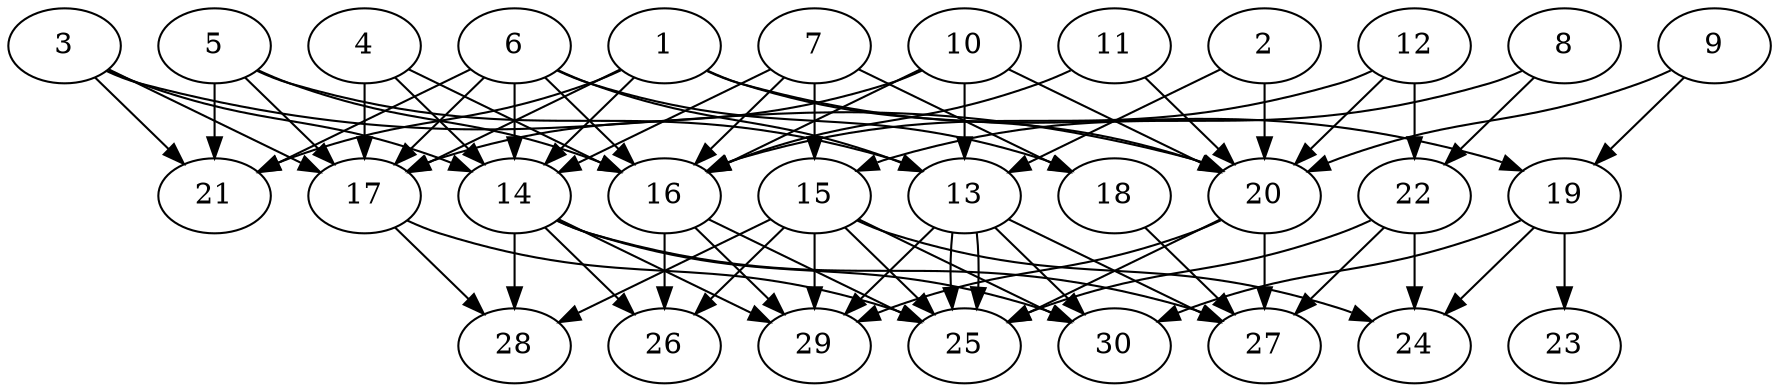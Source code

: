 // DAG automatically generated by daggen at Thu Oct  3 14:04:19 2019
// ./daggen --dot -n 30 --ccr 0.3 --fat 0.7 --regular 0.7 --density 0.7 --mindata 5242880 --maxdata 52428800 
digraph G {
  1 [size="152176640", alpha="0.09", expect_size="45652992"] 
  1 -> 14 [size ="45652992"]
  1 -> 17 [size ="45652992"]
  1 -> 19 [size ="45652992"]
  1 -> 20 [size ="45652992"]
  1 -> 21 [size ="45652992"]
  2 [size="30344533", alpha="0.09", expect_size="9103360"] 
  2 -> 13 [size ="9103360"]
  2 -> 20 [size ="9103360"]
  3 [size="24374613", alpha="0.03", expect_size="7312384"] 
  3 -> 14 [size ="7312384"]
  3 -> 17 [size ="7312384"]
  3 -> 20 [size ="7312384"]
  3 -> 21 [size ="7312384"]
  4 [size="18025813", alpha="0.20", expect_size="5407744"] 
  4 -> 14 [size ="5407744"]
  4 -> 16 [size ="5407744"]
  4 -> 17 [size ="5407744"]
  5 [size="35485013", alpha="0.18", expect_size="10645504"] 
  5 -> 13 [size ="10645504"]
  5 -> 16 [size ="10645504"]
  5 -> 17 [size ="10645504"]
  5 -> 21 [size ="10645504"]
  6 [size="102225920", alpha="0.10", expect_size="30667776"] 
  6 -> 13 [size ="30667776"]
  6 -> 14 [size ="30667776"]
  6 -> 16 [size ="30667776"]
  6 -> 17 [size ="30667776"]
  6 -> 18 [size ="30667776"]
  6 -> 21 [size ="30667776"]
  7 [size="139451733", alpha="0.18", expect_size="41835520"] 
  7 -> 14 [size ="41835520"]
  7 -> 15 [size ="41835520"]
  7 -> 16 [size ="41835520"]
  7 -> 18 [size ="41835520"]
  8 [size="42605227", alpha="0.03", expect_size="12781568"] 
  8 -> 15 [size ="12781568"]
  8 -> 22 [size ="12781568"]
  9 [size="147247787", alpha="0.08", expect_size="44174336"] 
  9 -> 19 [size ="44174336"]
  9 -> 20 [size ="44174336"]
  10 [size="173697707", alpha="0.20", expect_size="52109312"] 
  10 -> 13 [size ="52109312"]
  10 -> 16 [size ="52109312"]
  10 -> 17 [size ="52109312"]
  10 -> 20 [size ="52109312"]
  11 [size="148691627", alpha="0.09", expect_size="44607488"] 
  11 -> 16 [size ="44607488"]
  11 -> 20 [size ="44607488"]
  12 [size="59559253", alpha="0.01", expect_size="17867776"] 
  12 -> 16 [size ="17867776"]
  12 -> 20 [size ="17867776"]
  12 -> 22 [size ="17867776"]
  13 [size="129075200", alpha="0.01", expect_size="38722560"] 
  13 -> 25 [size ="38722560"]
  13 -> 25 [size ="38722560"]
  13 -> 27 [size ="38722560"]
  13 -> 29 [size ="38722560"]
  13 -> 30 [size ="38722560"]
  14 [size="156504747", alpha="0.03", expect_size="46951424"] 
  14 -> 26 [size ="46951424"]
  14 -> 27 [size ="46951424"]
  14 -> 28 [size ="46951424"]
  14 -> 29 [size ="46951424"]
  14 -> 30 [size ="46951424"]
  15 [size="154347520", alpha="0.04", expect_size="46304256"] 
  15 -> 24 [size ="46304256"]
  15 -> 25 [size ="46304256"]
  15 -> 26 [size ="46304256"]
  15 -> 28 [size ="46304256"]
  15 -> 29 [size ="46304256"]
  15 -> 30 [size ="46304256"]
  16 [size="141260800", alpha="0.11", expect_size="42378240"] 
  16 -> 25 [size ="42378240"]
  16 -> 26 [size ="42378240"]
  16 -> 29 [size ="42378240"]
  17 [size="65744213", alpha="0.03", expect_size="19723264"] 
  17 -> 25 [size ="19723264"]
  17 -> 28 [size ="19723264"]
  18 [size="48452267", alpha="0.13", expect_size="14535680"] 
  18 -> 27 [size ="14535680"]
  19 [size="69198507", alpha="0.03", expect_size="20759552"] 
  19 -> 23 [size ="20759552"]
  19 -> 24 [size ="20759552"]
  19 -> 30 [size ="20759552"]
  20 [size="132096000", alpha="0.11", expect_size="39628800"] 
  20 -> 25 [size ="39628800"]
  20 -> 27 [size ="39628800"]
  20 -> 29 [size ="39628800"]
  21 [size="131884373", alpha="0.16", expect_size="39565312"] 
  22 [size="43455147", alpha="0.03", expect_size="13036544"] 
  22 -> 24 [size ="13036544"]
  22 -> 25 [size ="13036544"]
  22 -> 27 [size ="13036544"]
  23 [size="51452587", alpha="0.11", expect_size="15435776"] 
  24 [size="56637440", alpha="0.18", expect_size="16991232"] 
  25 [size="79124480", alpha="0.08", expect_size="23737344"] 
  26 [size="114421760", alpha="0.09", expect_size="34326528"] 
  27 [size="40584533", alpha="0.06", expect_size="12175360"] 
  28 [size="66986667", alpha="0.05", expect_size="20096000"] 
  29 [size="170509653", alpha="0.01", expect_size="51152896"] 
  30 [size="33986560", alpha="0.17", expect_size="10195968"] 
}
